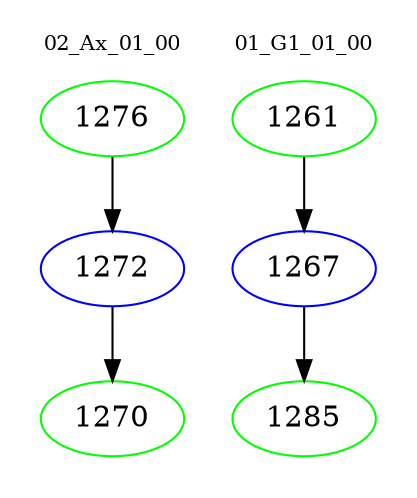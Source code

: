 digraph{
subgraph cluster_0 {
color = white
label = "02_Ax_01_00";
fontsize=10;
T0_1276 [label="1276", color="green"]
T0_1276 -> T0_1272 [color="black"]
T0_1272 [label="1272", color="blue"]
T0_1272 -> T0_1270 [color="black"]
T0_1270 [label="1270", color="green"]
}
subgraph cluster_1 {
color = white
label = "01_G1_01_00";
fontsize=10;
T1_1261 [label="1261", color="green"]
T1_1261 -> T1_1267 [color="black"]
T1_1267 [label="1267", color="blue"]
T1_1267 -> T1_1285 [color="black"]
T1_1285 [label="1285", color="green"]
}
}
